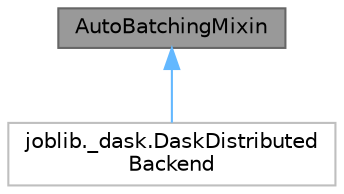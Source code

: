 digraph "AutoBatchingMixin"
{
 // LATEX_PDF_SIZE
  bgcolor="transparent";
  edge [fontname=Helvetica,fontsize=10,labelfontname=Helvetica,labelfontsize=10];
  node [fontname=Helvetica,fontsize=10,shape=box,height=0.2,width=0.4];
  Node1 [id="Node000001",label="AutoBatchingMixin",height=0.2,width=0.4,color="gray40", fillcolor="grey60", style="filled", fontcolor="black",tooltip=" "];
  Node1 -> Node2 [id="edge1_Node000001_Node000002",dir="back",color="steelblue1",style="solid",tooltip=" "];
  Node2 [id="Node000002",label="joblib._dask.DaskDistributed\lBackend",height=0.2,width=0.4,color="grey75", fillcolor="white", style="filled",URL="$df/d67/classjoblib_1_1__dask_1_1DaskDistributedBackend.html",tooltip=" "];
}
